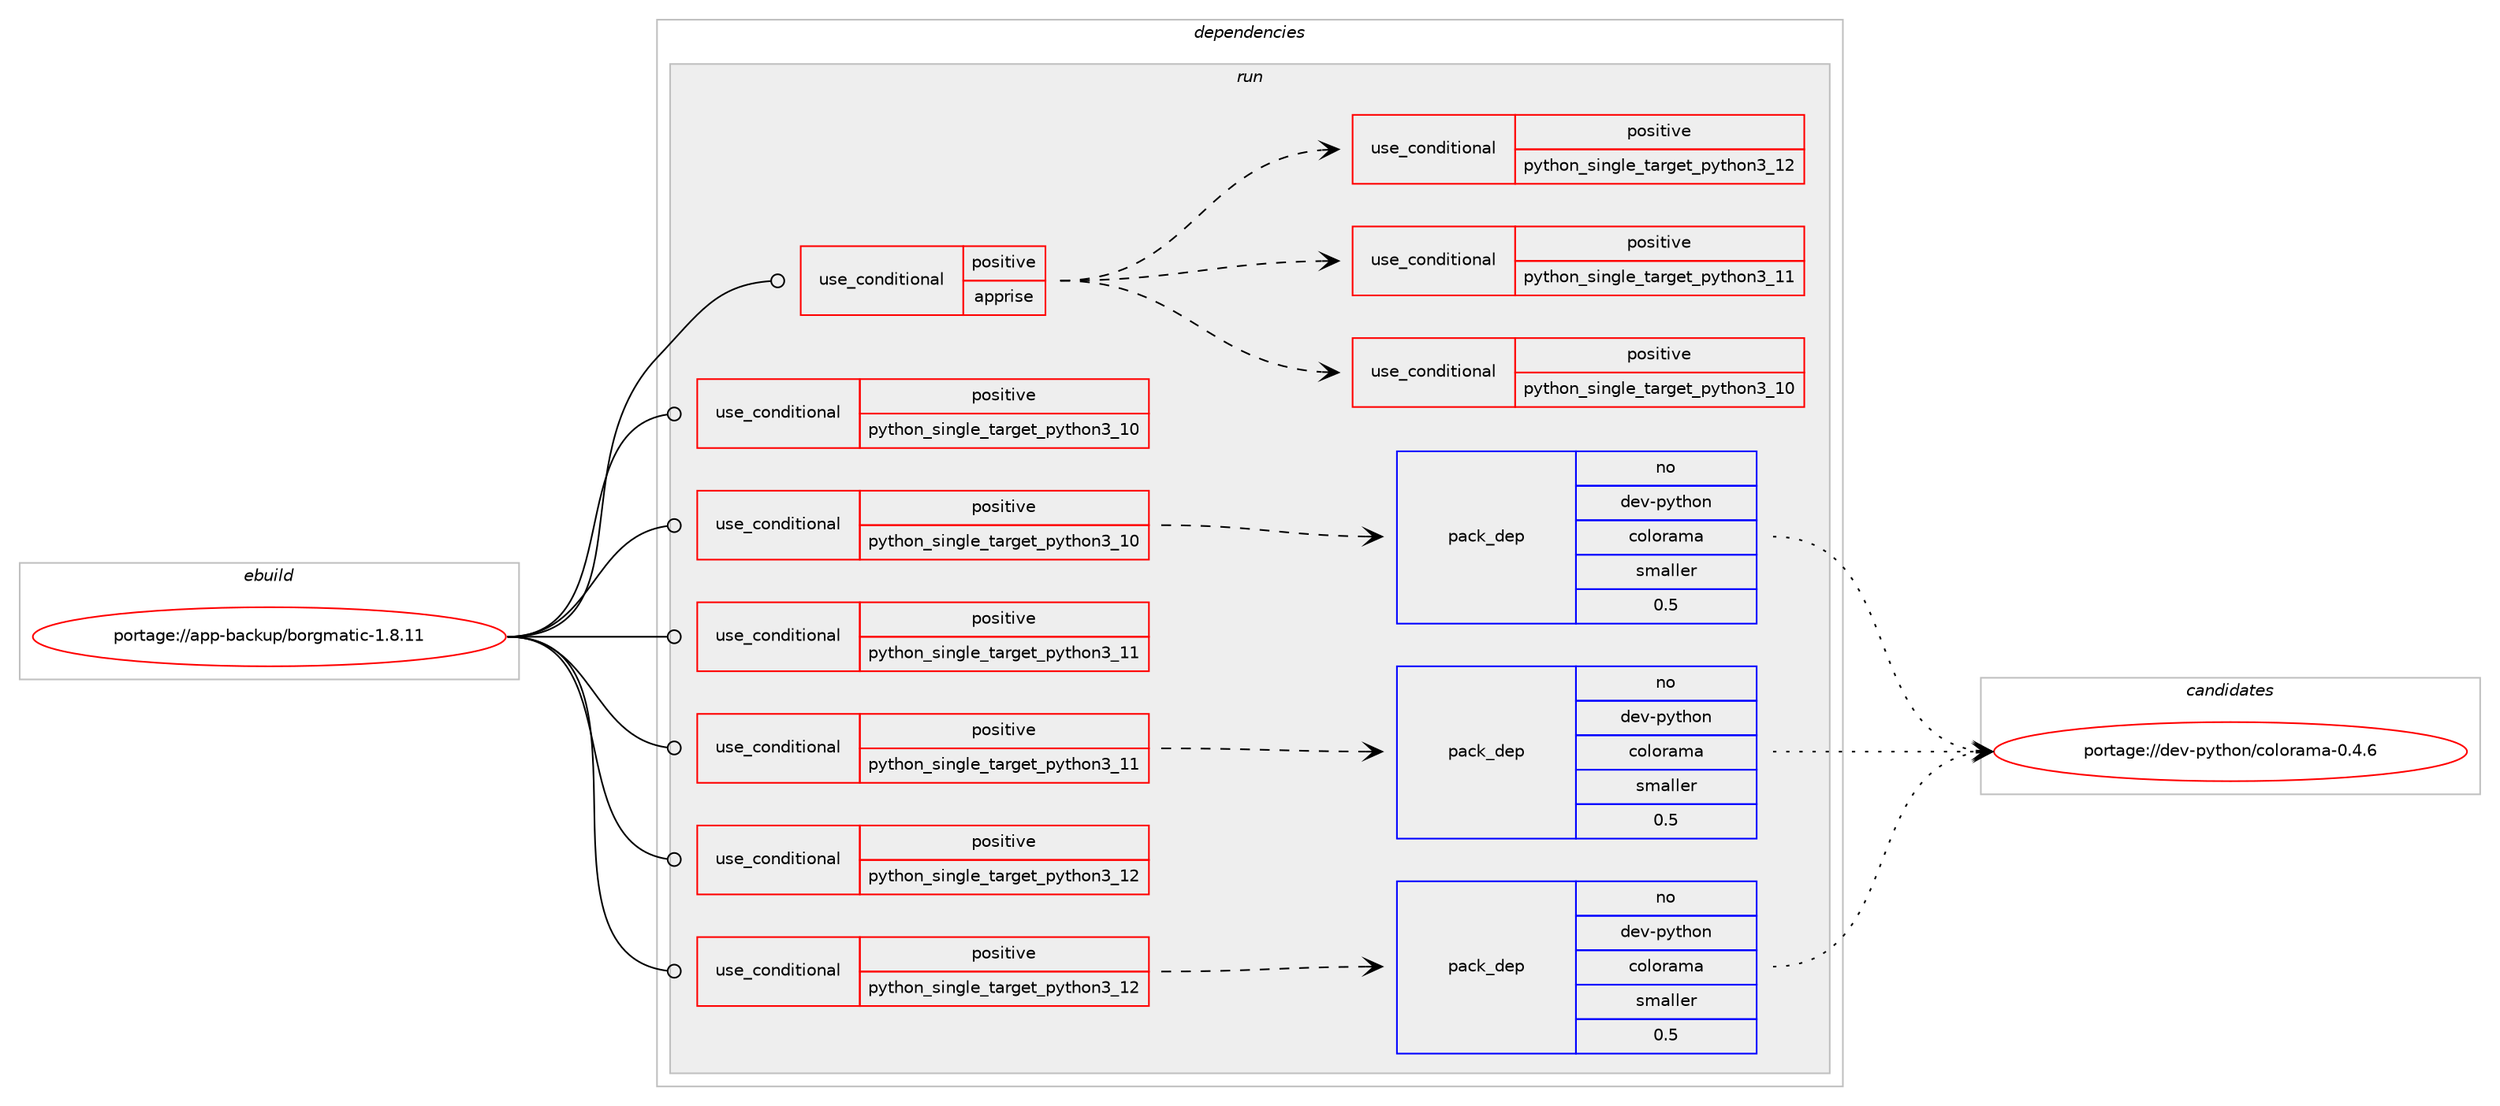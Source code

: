 digraph prolog {

# *************
# Graph options
# *************

newrank=true;
concentrate=true;
compound=true;
graph [rankdir=LR,fontname=Helvetica,fontsize=10,ranksep=1.5];#, ranksep=2.5, nodesep=0.2];
edge  [arrowhead=vee];
node  [fontname=Helvetica,fontsize=10];

# **********
# The ebuild
# **********

subgraph cluster_leftcol {
color=gray;
rank=same;
label=<<i>ebuild</i>>;
id [label="portage://app-backup/borgmatic-1.8.11", color=red, width=4, href="../app-backup/borgmatic-1.8.11.svg"];
}

# ****************
# The dependencies
# ****************

subgraph cluster_midcol {
color=gray;
label=<<i>dependencies</i>>;
subgraph cluster_compile {
fillcolor="#eeeeee";
style=filled;
label=<<i>compile</i>>;
}
subgraph cluster_compileandrun {
fillcolor="#eeeeee";
style=filled;
label=<<i>compile and run</i>>;
}
subgraph cluster_run {
fillcolor="#eeeeee";
style=filled;
label=<<i>run</i>>;
subgraph cond2492 {
dependency3750 [label=<<TABLE BORDER="0" CELLBORDER="1" CELLSPACING="0" CELLPADDING="4"><TR><TD ROWSPAN="3" CELLPADDING="10">use_conditional</TD></TR><TR><TD>positive</TD></TR><TR><TD>apprise</TD></TR></TABLE>>, shape=none, color=red];
subgraph cond2493 {
dependency3751 [label=<<TABLE BORDER="0" CELLBORDER="1" CELLSPACING="0" CELLPADDING="4"><TR><TD ROWSPAN="3" CELLPADDING="10">use_conditional</TD></TR><TR><TD>positive</TD></TR><TR><TD>python_single_target_python3_10</TD></TR></TABLE>>, shape=none, color=red];
# *** BEGIN UNKNOWN DEPENDENCY TYPE (TODO) ***
# dependency3751 -> package_dependency(portage://app-backup/borgmatic-1.8.11,run,no,dev-python,apprise,none,[,,],[],[use(enable(python_targets_python3_10),negative)])
# *** END UNKNOWN DEPENDENCY TYPE (TODO) ***

}
dependency3750:e -> dependency3751:w [weight=20,style="dashed",arrowhead="vee"];
subgraph cond2494 {
dependency3752 [label=<<TABLE BORDER="0" CELLBORDER="1" CELLSPACING="0" CELLPADDING="4"><TR><TD ROWSPAN="3" CELLPADDING="10">use_conditional</TD></TR><TR><TD>positive</TD></TR><TR><TD>python_single_target_python3_11</TD></TR></TABLE>>, shape=none, color=red];
# *** BEGIN UNKNOWN DEPENDENCY TYPE (TODO) ***
# dependency3752 -> package_dependency(portage://app-backup/borgmatic-1.8.11,run,no,dev-python,apprise,none,[,,],[],[use(enable(python_targets_python3_11),negative)])
# *** END UNKNOWN DEPENDENCY TYPE (TODO) ***

}
dependency3750:e -> dependency3752:w [weight=20,style="dashed",arrowhead="vee"];
subgraph cond2495 {
dependency3753 [label=<<TABLE BORDER="0" CELLBORDER="1" CELLSPACING="0" CELLPADDING="4"><TR><TD ROWSPAN="3" CELLPADDING="10">use_conditional</TD></TR><TR><TD>positive</TD></TR><TR><TD>python_single_target_python3_12</TD></TR></TABLE>>, shape=none, color=red];
# *** BEGIN UNKNOWN DEPENDENCY TYPE (TODO) ***
# dependency3753 -> package_dependency(portage://app-backup/borgmatic-1.8.11,run,no,dev-python,apprise,none,[,,],[],[use(enable(python_targets_python3_12),negative)])
# *** END UNKNOWN DEPENDENCY TYPE (TODO) ***

}
dependency3750:e -> dependency3753:w [weight=20,style="dashed",arrowhead="vee"];
}
id:e -> dependency3750:w [weight=20,style="solid",arrowhead="odot"];
subgraph cond2496 {
dependency3754 [label=<<TABLE BORDER="0" CELLBORDER="1" CELLSPACING="0" CELLPADDING="4"><TR><TD ROWSPAN="3" CELLPADDING="10">use_conditional</TD></TR><TR><TD>positive</TD></TR><TR><TD>python_single_target_python3_10</TD></TR></TABLE>>, shape=none, color=red];
# *** BEGIN UNKNOWN DEPENDENCY TYPE (TODO) ***
# dependency3754 -> package_dependency(portage://app-backup/borgmatic-1.8.11,run,no,dev-lang,python,none,[,,],[slot(3.10)],[])
# *** END UNKNOWN DEPENDENCY TYPE (TODO) ***

}
id:e -> dependency3754:w [weight=20,style="solid",arrowhead="odot"];
subgraph cond2497 {
dependency3755 [label=<<TABLE BORDER="0" CELLBORDER="1" CELLSPACING="0" CELLPADDING="4"><TR><TD ROWSPAN="3" CELLPADDING="10">use_conditional</TD></TR><TR><TD>positive</TD></TR><TR><TD>python_single_target_python3_10</TD></TR></TABLE>>, shape=none, color=red];
subgraph pack1213 {
dependency3756 [label=<<TABLE BORDER="0" CELLBORDER="1" CELLSPACING="0" CELLPADDING="4" WIDTH="220"><TR><TD ROWSPAN="6" CELLPADDING="30">pack_dep</TD></TR><TR><TD WIDTH="110">no</TD></TR><TR><TD>dev-python</TD></TR><TR><TD>colorama</TD></TR><TR><TD>smaller</TD></TR><TR><TD>0.5</TD></TR></TABLE>>, shape=none, color=blue];
}
dependency3755:e -> dependency3756:w [weight=20,style="dashed",arrowhead="vee"];
# *** BEGIN UNKNOWN DEPENDENCY TYPE (TODO) ***
# dependency3755 -> package_dependency(portage://app-backup/borgmatic-1.8.11,run,no,dev-python,jsonschema,none,[,,],[],[use(enable(python_targets_python3_10),negative)])
# *** END UNKNOWN DEPENDENCY TYPE (TODO) ***

# *** BEGIN UNKNOWN DEPENDENCY TYPE (TODO) ***
# dependency3755 -> package_dependency(portage://app-backup/borgmatic-1.8.11,run,no,dev-python,packaging,none,[,,],[],[use(enable(python_targets_python3_10),negative)])
# *** END UNKNOWN DEPENDENCY TYPE (TODO) ***

# *** BEGIN UNKNOWN DEPENDENCY TYPE (TODO) ***
# dependency3755 -> package_dependency(portage://app-backup/borgmatic-1.8.11,run,no,dev-python,requests,none,[,,],[],[use(enable(python_targets_python3_10),negative)])
# *** END UNKNOWN DEPENDENCY TYPE (TODO) ***

# *** BEGIN UNKNOWN DEPENDENCY TYPE (TODO) ***
# dependency3755 -> package_dependency(portage://app-backup/borgmatic-1.8.11,run,no,dev-python,ruamel-yaml,none,[,,],[],[use(enable(python_targets_python3_10),negative)])
# *** END UNKNOWN DEPENDENCY TYPE (TODO) ***

}
id:e -> dependency3755:w [weight=20,style="solid",arrowhead="odot"];
subgraph cond2498 {
dependency3757 [label=<<TABLE BORDER="0" CELLBORDER="1" CELLSPACING="0" CELLPADDING="4"><TR><TD ROWSPAN="3" CELLPADDING="10">use_conditional</TD></TR><TR><TD>positive</TD></TR><TR><TD>python_single_target_python3_11</TD></TR></TABLE>>, shape=none, color=red];
# *** BEGIN UNKNOWN DEPENDENCY TYPE (TODO) ***
# dependency3757 -> package_dependency(portage://app-backup/borgmatic-1.8.11,run,no,dev-lang,python,none,[,,],[slot(3.11)],[])
# *** END UNKNOWN DEPENDENCY TYPE (TODO) ***

}
id:e -> dependency3757:w [weight=20,style="solid",arrowhead="odot"];
subgraph cond2499 {
dependency3758 [label=<<TABLE BORDER="0" CELLBORDER="1" CELLSPACING="0" CELLPADDING="4"><TR><TD ROWSPAN="3" CELLPADDING="10">use_conditional</TD></TR><TR><TD>positive</TD></TR><TR><TD>python_single_target_python3_11</TD></TR></TABLE>>, shape=none, color=red];
subgraph pack1214 {
dependency3759 [label=<<TABLE BORDER="0" CELLBORDER="1" CELLSPACING="0" CELLPADDING="4" WIDTH="220"><TR><TD ROWSPAN="6" CELLPADDING="30">pack_dep</TD></TR><TR><TD WIDTH="110">no</TD></TR><TR><TD>dev-python</TD></TR><TR><TD>colorama</TD></TR><TR><TD>smaller</TD></TR><TR><TD>0.5</TD></TR></TABLE>>, shape=none, color=blue];
}
dependency3758:e -> dependency3759:w [weight=20,style="dashed",arrowhead="vee"];
# *** BEGIN UNKNOWN DEPENDENCY TYPE (TODO) ***
# dependency3758 -> package_dependency(portage://app-backup/borgmatic-1.8.11,run,no,dev-python,jsonschema,none,[,,],[],[use(enable(python_targets_python3_11),negative)])
# *** END UNKNOWN DEPENDENCY TYPE (TODO) ***

# *** BEGIN UNKNOWN DEPENDENCY TYPE (TODO) ***
# dependency3758 -> package_dependency(portage://app-backup/borgmatic-1.8.11,run,no,dev-python,packaging,none,[,,],[],[use(enable(python_targets_python3_11),negative)])
# *** END UNKNOWN DEPENDENCY TYPE (TODO) ***

# *** BEGIN UNKNOWN DEPENDENCY TYPE (TODO) ***
# dependency3758 -> package_dependency(portage://app-backup/borgmatic-1.8.11,run,no,dev-python,requests,none,[,,],[],[use(enable(python_targets_python3_11),negative)])
# *** END UNKNOWN DEPENDENCY TYPE (TODO) ***

# *** BEGIN UNKNOWN DEPENDENCY TYPE (TODO) ***
# dependency3758 -> package_dependency(portage://app-backup/borgmatic-1.8.11,run,no,dev-python,ruamel-yaml,none,[,,],[],[use(enable(python_targets_python3_11),negative)])
# *** END UNKNOWN DEPENDENCY TYPE (TODO) ***

}
id:e -> dependency3758:w [weight=20,style="solid",arrowhead="odot"];
subgraph cond2500 {
dependency3760 [label=<<TABLE BORDER="0" CELLBORDER="1" CELLSPACING="0" CELLPADDING="4"><TR><TD ROWSPAN="3" CELLPADDING="10">use_conditional</TD></TR><TR><TD>positive</TD></TR><TR><TD>python_single_target_python3_12</TD></TR></TABLE>>, shape=none, color=red];
# *** BEGIN UNKNOWN DEPENDENCY TYPE (TODO) ***
# dependency3760 -> package_dependency(portage://app-backup/borgmatic-1.8.11,run,no,dev-lang,python,none,[,,],[slot(3.12)],[])
# *** END UNKNOWN DEPENDENCY TYPE (TODO) ***

}
id:e -> dependency3760:w [weight=20,style="solid",arrowhead="odot"];
subgraph cond2501 {
dependency3761 [label=<<TABLE BORDER="0" CELLBORDER="1" CELLSPACING="0" CELLPADDING="4"><TR><TD ROWSPAN="3" CELLPADDING="10">use_conditional</TD></TR><TR><TD>positive</TD></TR><TR><TD>python_single_target_python3_12</TD></TR></TABLE>>, shape=none, color=red];
subgraph pack1215 {
dependency3762 [label=<<TABLE BORDER="0" CELLBORDER="1" CELLSPACING="0" CELLPADDING="4" WIDTH="220"><TR><TD ROWSPAN="6" CELLPADDING="30">pack_dep</TD></TR><TR><TD WIDTH="110">no</TD></TR><TR><TD>dev-python</TD></TR><TR><TD>colorama</TD></TR><TR><TD>smaller</TD></TR><TR><TD>0.5</TD></TR></TABLE>>, shape=none, color=blue];
}
dependency3761:e -> dependency3762:w [weight=20,style="dashed",arrowhead="vee"];
# *** BEGIN UNKNOWN DEPENDENCY TYPE (TODO) ***
# dependency3761 -> package_dependency(portage://app-backup/borgmatic-1.8.11,run,no,dev-python,jsonschema,none,[,,],[],[use(enable(python_targets_python3_12),negative)])
# *** END UNKNOWN DEPENDENCY TYPE (TODO) ***

# *** BEGIN UNKNOWN DEPENDENCY TYPE (TODO) ***
# dependency3761 -> package_dependency(portage://app-backup/borgmatic-1.8.11,run,no,dev-python,packaging,none,[,,],[],[use(enable(python_targets_python3_12),negative)])
# *** END UNKNOWN DEPENDENCY TYPE (TODO) ***

# *** BEGIN UNKNOWN DEPENDENCY TYPE (TODO) ***
# dependency3761 -> package_dependency(portage://app-backup/borgmatic-1.8.11,run,no,dev-python,requests,none,[,,],[],[use(enable(python_targets_python3_12),negative)])
# *** END UNKNOWN DEPENDENCY TYPE (TODO) ***

# *** BEGIN UNKNOWN DEPENDENCY TYPE (TODO) ***
# dependency3761 -> package_dependency(portage://app-backup/borgmatic-1.8.11,run,no,dev-python,ruamel-yaml,none,[,,],[],[use(enable(python_targets_python3_12),negative)])
# *** END UNKNOWN DEPENDENCY TYPE (TODO) ***

}
id:e -> dependency3761:w [weight=20,style="solid",arrowhead="odot"];
# *** BEGIN UNKNOWN DEPENDENCY TYPE (TODO) ***
# id -> package_dependency(portage://app-backup/borgmatic-1.8.11,run,no,app-backup,borgbackup,none,[,,],[],[])
# *** END UNKNOWN DEPENDENCY TYPE (TODO) ***

}
}

# **************
# The candidates
# **************

subgraph cluster_choices {
rank=same;
color=gray;
label=<<i>candidates</i>>;

subgraph choice1213 {
color=black;
nodesep=1;
choice1001011184511212111610411111047991111081111149710997454846524654 [label="portage://dev-python/colorama-0.4.6", color=red, width=4,href="../dev-python/colorama-0.4.6.svg"];
dependency3756:e -> choice1001011184511212111610411111047991111081111149710997454846524654:w [style=dotted,weight="100"];
}
subgraph choice1214 {
color=black;
nodesep=1;
choice1001011184511212111610411111047991111081111149710997454846524654 [label="portage://dev-python/colorama-0.4.6", color=red, width=4,href="../dev-python/colorama-0.4.6.svg"];
dependency3759:e -> choice1001011184511212111610411111047991111081111149710997454846524654:w [style=dotted,weight="100"];
}
subgraph choice1215 {
color=black;
nodesep=1;
choice1001011184511212111610411111047991111081111149710997454846524654 [label="portage://dev-python/colorama-0.4.6", color=red, width=4,href="../dev-python/colorama-0.4.6.svg"];
dependency3762:e -> choice1001011184511212111610411111047991111081111149710997454846524654:w [style=dotted,weight="100"];
}
}

}
